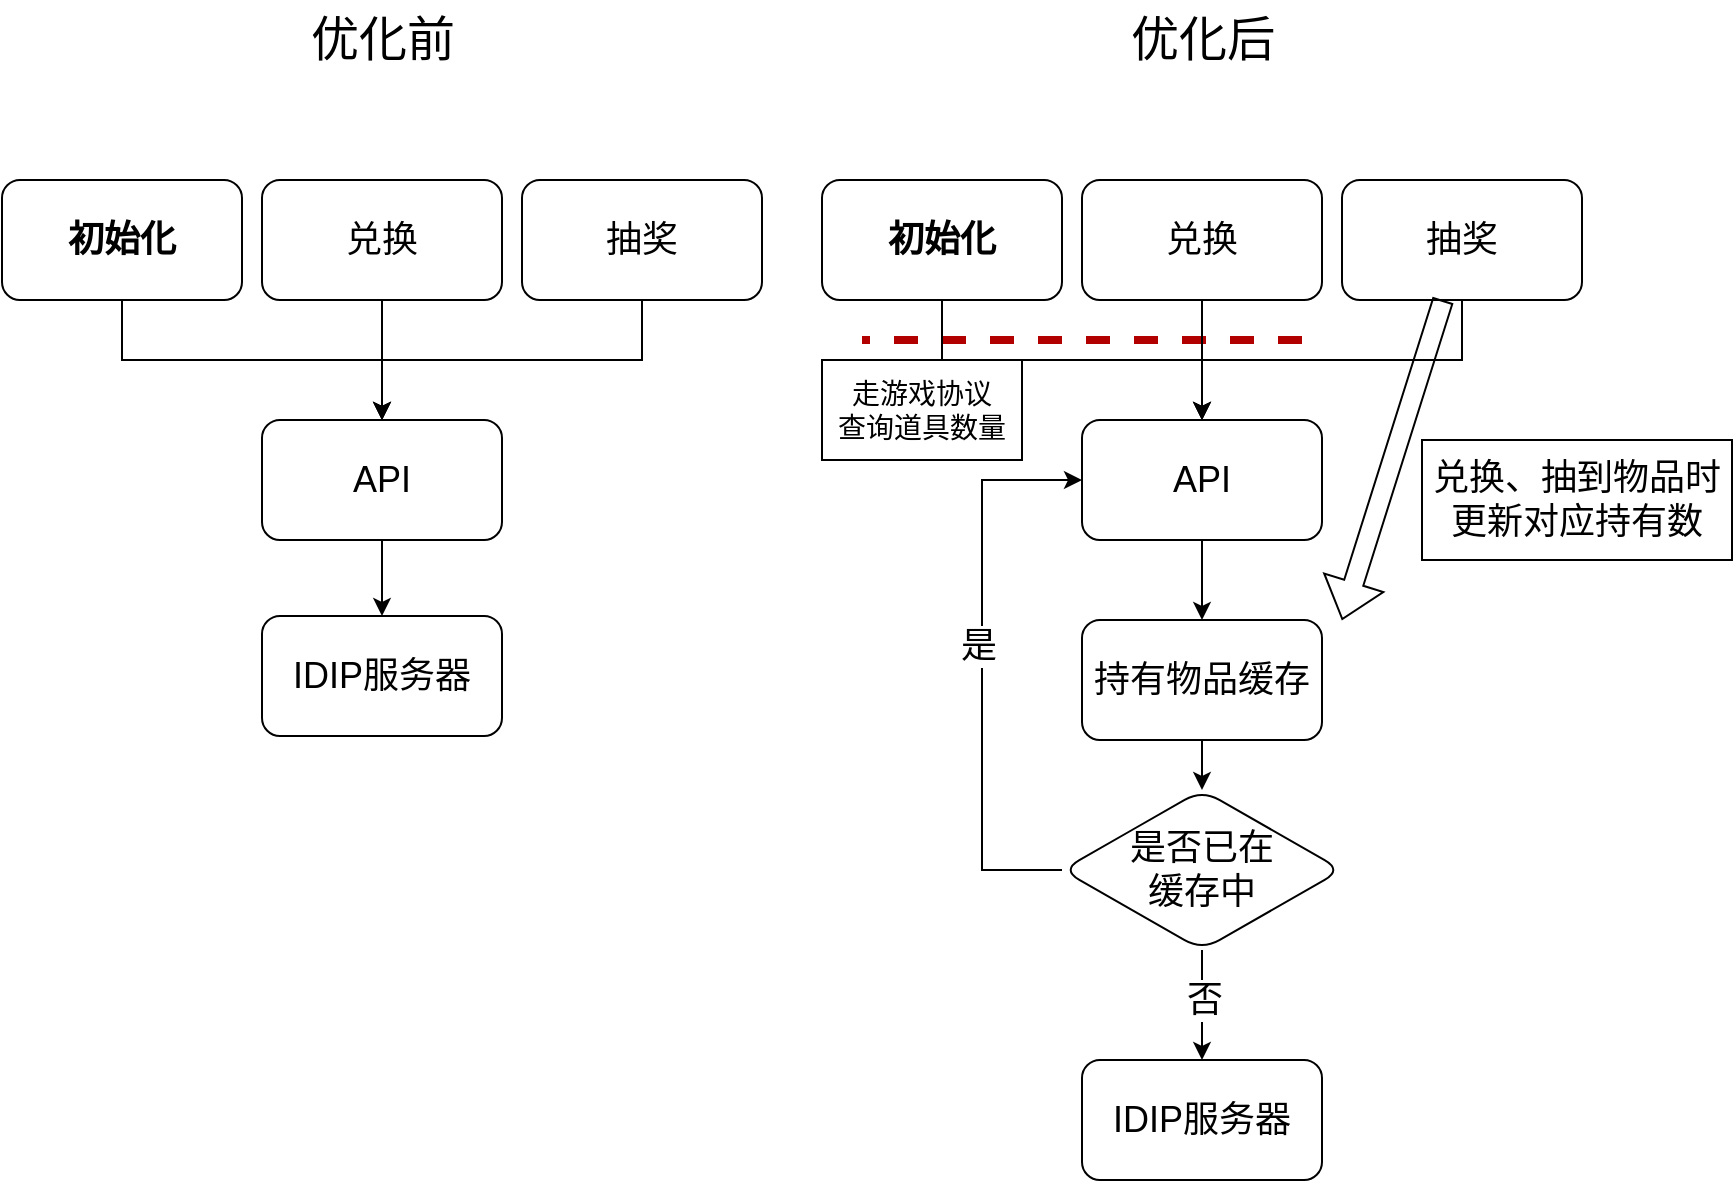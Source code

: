 <mxfile version="20.8.19" type="github">
  <diagram name="第 1 页" id="FJHFNjM4gexUHc76eIYy">
    <mxGraphModel dx="1026" dy="683" grid="1" gridSize="10" guides="1" tooltips="1" connect="1" arrows="1" fold="1" page="1" pageScale="1" pageWidth="827" pageHeight="1169" math="0" shadow="0">
      <root>
        <mxCell id="0" />
        <mxCell id="1" parent="0" />
        <mxCell id="8gUnElc-2uLMVB2-1vvl-22" style="edgeStyle=orthogonalEdgeStyle;rounded=0;orthogonalLoop=1;jettySize=auto;html=1;entryX=0.5;entryY=0;entryDx=0;entryDy=0;strokeWidth=1;fontSize=24;endSize=6;" edge="1" parent="1" source="3b2y6Ocs_cU4srnl9FrQ-3" target="3b2y6Ocs_cU4srnl9FrQ-7">
          <mxGeometry relative="1" as="geometry">
            <Array as="points">
              <mxPoint x="150" y="330" />
              <mxPoint x="280" y="330" />
            </Array>
          </mxGeometry>
        </mxCell>
        <mxCell id="3b2y6Ocs_cU4srnl9FrQ-3" value="初始化" style="rounded=1;whiteSpace=wrap;html=1;fontSize=18;fontStyle=1" parent="1" vertex="1">
          <mxGeometry x="90" y="240" width="120" height="60" as="geometry" />
        </mxCell>
        <mxCell id="3b2y6Ocs_cU4srnl9FrQ-10" value="" style="edgeStyle=orthogonalEdgeStyle;rounded=0;orthogonalLoop=1;jettySize=auto;html=1;fontSize=18;" parent="1" source="3b2y6Ocs_cU4srnl9FrQ-4" target="3b2y6Ocs_cU4srnl9FrQ-7" edge="1">
          <mxGeometry relative="1" as="geometry" />
        </mxCell>
        <mxCell id="3b2y6Ocs_cU4srnl9FrQ-4" value="兑换" style="rounded=1;whiteSpace=wrap;html=1;fontSize=18;" parent="1" vertex="1">
          <mxGeometry x="220" y="240" width="120" height="60" as="geometry" />
        </mxCell>
        <mxCell id="8gUnElc-2uLMVB2-1vvl-23" style="edgeStyle=orthogonalEdgeStyle;rounded=0;orthogonalLoop=1;jettySize=auto;html=1;entryX=0.5;entryY=0;entryDx=0;entryDy=0;strokeWidth=1;fontSize=24;endSize=6;" edge="1" parent="1" source="3b2y6Ocs_cU4srnl9FrQ-5" target="3b2y6Ocs_cU4srnl9FrQ-7">
          <mxGeometry relative="1" as="geometry">
            <Array as="points">
              <mxPoint x="410" y="330" />
              <mxPoint x="280" y="330" />
            </Array>
          </mxGeometry>
        </mxCell>
        <mxCell id="3b2y6Ocs_cU4srnl9FrQ-5" value="抽奖" style="rounded=1;whiteSpace=wrap;html=1;fontSize=18;" parent="1" vertex="1">
          <mxGeometry x="350" y="240" width="120" height="60" as="geometry" />
        </mxCell>
        <mxCell id="3b2y6Ocs_cU4srnl9FrQ-13" value="" style="edgeStyle=orthogonalEdgeStyle;rounded=0;orthogonalLoop=1;jettySize=auto;html=1;fontSize=18;" parent="1" source="3b2y6Ocs_cU4srnl9FrQ-7" target="3b2y6Ocs_cU4srnl9FrQ-12" edge="1">
          <mxGeometry relative="1" as="geometry" />
        </mxCell>
        <mxCell id="3b2y6Ocs_cU4srnl9FrQ-7" value="API" style="rounded=1;whiteSpace=wrap;html=1;fontSize=18;" parent="1" vertex="1">
          <mxGeometry x="220" y="360" width="120" height="60" as="geometry" />
        </mxCell>
        <mxCell id="3b2y6Ocs_cU4srnl9FrQ-12" value="IDIP服务器" style="rounded=1;whiteSpace=wrap;html=1;fontSize=18;" parent="1" vertex="1">
          <mxGeometry x="220" y="458" width="120" height="60" as="geometry" />
        </mxCell>
        <mxCell id="3b2y6Ocs_cU4srnl9FrQ-14" style="edgeStyle=orthogonalEdgeStyle;rounded=0;orthogonalLoop=1;jettySize=auto;html=1;entryX=0;entryY=0.5;entryDx=0;entryDy=0;fontSize=18;shadow=0;" parent="1" target="3b2y6Ocs_cU4srnl9FrQ-21" edge="1">
          <mxGeometry relative="1" as="geometry">
            <mxPoint x="830" y="290" as="sourcePoint" />
          </mxGeometry>
        </mxCell>
        <mxCell id="8gUnElc-2uLMVB2-1vvl-1" value="" style="endArrow=none;dashed=1;html=1;rounded=0;fontStyle=1;strokeWidth=4;fillColor=#e51400;strokeColor=#B20000;" edge="1" parent="1">
          <mxGeometry width="50" height="50" relative="1" as="geometry">
            <mxPoint x="740" y="320" as="sourcePoint" />
            <mxPoint x="520" y="320" as="targetPoint" />
          </mxGeometry>
        </mxCell>
        <mxCell id="8gUnElc-2uLMVB2-1vvl-2" value="&lt;font style=&quot;font-size: 14px;&quot;&gt;走游戏协议&lt;br&gt;查询道具数量&lt;/font&gt;" style="rounded=0;whiteSpace=wrap;html=1;" vertex="1" parent="1">
          <mxGeometry x="500" y="330" width="100" height="50" as="geometry" />
        </mxCell>
        <mxCell id="8gUnElc-2uLMVB2-1vvl-38" value="" style="edgeStyle=orthogonalEdgeStyle;rounded=0;orthogonalLoop=1;jettySize=auto;html=1;strokeWidth=1;fontSize=14;endSize=6;" edge="1" parent="1" source="8gUnElc-2uLMVB2-1vvl-3" target="8gUnElc-2uLMVB2-1vvl-7">
          <mxGeometry relative="1" as="geometry" />
        </mxCell>
        <mxCell id="8gUnElc-2uLMVB2-1vvl-3" value="持有物品缓存" style="rounded=1;whiteSpace=wrap;html=1;fontSize=18;" vertex="1" parent="1">
          <mxGeometry x="630" y="460" width="120" height="60" as="geometry" />
        </mxCell>
        <mxCell id="8gUnElc-2uLMVB2-1vvl-39" value="" style="edgeStyle=orthogonalEdgeStyle;rounded=0;orthogonalLoop=1;jettySize=auto;html=1;strokeWidth=1;fontSize=14;endSize=6;" edge="1" parent="1" source="8gUnElc-2uLMVB2-1vvl-7" target="8gUnElc-2uLMVB2-1vvl-34">
          <mxGeometry relative="1" as="geometry" />
        </mxCell>
        <mxCell id="8gUnElc-2uLMVB2-1vvl-43" value="否" style="edgeLabel;html=1;align=center;verticalAlign=middle;resizable=0;points=[];fontSize=18;" vertex="1" connectable="0" parent="8gUnElc-2uLMVB2-1vvl-39">
          <mxGeometry x="-0.145" y="1" relative="1" as="geometry">
            <mxPoint y="1" as="offset" />
          </mxGeometry>
        </mxCell>
        <mxCell id="8gUnElc-2uLMVB2-1vvl-44" style="edgeStyle=orthogonalEdgeStyle;rounded=0;orthogonalLoop=1;jettySize=auto;html=1;entryX=0;entryY=0.5;entryDx=0;entryDy=0;strokeWidth=1;fontSize=18;endSize=6;" edge="1" parent="1" source="8gUnElc-2uLMVB2-1vvl-7" target="8gUnElc-2uLMVB2-1vvl-33">
          <mxGeometry relative="1" as="geometry">
            <Array as="points">
              <mxPoint x="580" y="585" />
              <mxPoint x="580" y="390" />
            </Array>
          </mxGeometry>
        </mxCell>
        <mxCell id="8gUnElc-2uLMVB2-1vvl-45" value="是" style="edgeLabel;html=1;align=center;verticalAlign=middle;resizable=0;points=[];fontSize=18;" vertex="1" connectable="0" parent="8gUnElc-2uLMVB2-1vvl-44">
          <mxGeometry x="0.077" y="2" relative="1" as="geometry">
            <mxPoint y="1" as="offset" />
          </mxGeometry>
        </mxCell>
        <mxCell id="8gUnElc-2uLMVB2-1vvl-7" value="是否已在&lt;br&gt;缓存中" style="rhombus;whiteSpace=wrap;html=1;fontSize=18;rounded=1;" vertex="1" parent="1">
          <mxGeometry x="620" y="545" width="140" height="80" as="geometry" />
        </mxCell>
        <mxCell id="8gUnElc-2uLMVB2-1vvl-18" value="兑换、抽到物品时&lt;br style=&quot;border-color: var(--border-color);&quot;&gt;&lt;span style=&quot;&quot;&gt;更新对应持有数&lt;/span&gt;" style="rounded=0;whiteSpace=wrap;html=1;fontSize=18;" vertex="1" parent="1">
          <mxGeometry x="800" y="370" width="155" height="60" as="geometry" />
        </mxCell>
        <mxCell id="8gUnElc-2uLMVB2-1vvl-19" value="&lt;font style=&quot;font-size: 24px;&quot;&gt;优化前&lt;/font&gt;" style="text;html=1;align=center;verticalAlign=middle;resizable=0;points=[];autosize=1;strokeColor=none;fillColor=none;fontSize=18;" vertex="1" parent="1">
          <mxGeometry x="230" y="150" width="100" height="40" as="geometry" />
        </mxCell>
        <mxCell id="8gUnElc-2uLMVB2-1vvl-20" value="&lt;font style=&quot;font-size: 24px;&quot;&gt;优化后&lt;/font&gt;" style="text;html=1;align=center;verticalAlign=middle;resizable=0;points=[];autosize=1;strokeColor=none;fillColor=none;fontSize=18;" vertex="1" parent="1">
          <mxGeometry x="640" y="150" width="100" height="40" as="geometry" />
        </mxCell>
        <mxCell id="8gUnElc-2uLMVB2-1vvl-26" style="edgeStyle=orthogonalEdgeStyle;rounded=0;orthogonalLoop=1;jettySize=auto;html=1;entryX=0.5;entryY=0;entryDx=0;entryDy=0;strokeWidth=1;fontSize=24;endSize=6;" edge="1" parent="1" source="8gUnElc-2uLMVB2-1vvl-27" target="8gUnElc-2uLMVB2-1vvl-33">
          <mxGeometry relative="1" as="geometry">
            <Array as="points">
              <mxPoint x="560" y="330" />
              <mxPoint x="690" y="330" />
            </Array>
          </mxGeometry>
        </mxCell>
        <mxCell id="8gUnElc-2uLMVB2-1vvl-27" value="初始化" style="rounded=1;whiteSpace=wrap;html=1;fontSize=18;fontStyle=1" vertex="1" parent="1">
          <mxGeometry x="500" y="240" width="120" height="60" as="geometry" />
        </mxCell>
        <mxCell id="8gUnElc-2uLMVB2-1vvl-28" value="" style="edgeStyle=orthogonalEdgeStyle;rounded=0;orthogonalLoop=1;jettySize=auto;html=1;fontSize=18;" edge="1" parent="1" source="8gUnElc-2uLMVB2-1vvl-29" target="8gUnElc-2uLMVB2-1vvl-33">
          <mxGeometry relative="1" as="geometry" />
        </mxCell>
        <mxCell id="8gUnElc-2uLMVB2-1vvl-29" value="兑换" style="rounded=1;whiteSpace=wrap;html=1;fontSize=18;" vertex="1" parent="1">
          <mxGeometry x="630" y="240" width="120" height="60" as="geometry" />
        </mxCell>
        <mxCell id="8gUnElc-2uLMVB2-1vvl-30" style="edgeStyle=orthogonalEdgeStyle;rounded=0;orthogonalLoop=1;jettySize=auto;html=1;entryX=0.5;entryY=0;entryDx=0;entryDy=0;strokeWidth=1;fontSize=24;endSize=6;" edge="1" parent="1" source="8gUnElc-2uLMVB2-1vvl-31" target="8gUnElc-2uLMVB2-1vvl-33">
          <mxGeometry relative="1" as="geometry">
            <Array as="points">
              <mxPoint x="820" y="330" />
              <mxPoint x="690" y="330" />
            </Array>
          </mxGeometry>
        </mxCell>
        <mxCell id="8gUnElc-2uLMVB2-1vvl-31" value="抽奖" style="rounded=1;whiteSpace=wrap;html=1;fontSize=18;" vertex="1" parent="1">
          <mxGeometry x="760" y="240" width="120" height="60" as="geometry" />
        </mxCell>
        <mxCell id="8gUnElc-2uLMVB2-1vvl-36" value="" style="edgeStyle=orthogonalEdgeStyle;rounded=0;orthogonalLoop=1;jettySize=auto;html=1;strokeWidth=1;fontSize=14;endSize=6;" edge="1" parent="1" source="8gUnElc-2uLMVB2-1vvl-33" target="8gUnElc-2uLMVB2-1vvl-3">
          <mxGeometry relative="1" as="geometry" />
        </mxCell>
        <mxCell id="8gUnElc-2uLMVB2-1vvl-33" value="API" style="rounded=1;whiteSpace=wrap;html=1;fontSize=18;" vertex="1" parent="1">
          <mxGeometry x="630" y="360" width="120" height="60" as="geometry" />
        </mxCell>
        <mxCell id="8gUnElc-2uLMVB2-1vvl-34" value="IDIP服务器" style="rounded=1;whiteSpace=wrap;html=1;fontSize=18;" vertex="1" parent="1">
          <mxGeometry x="630" y="680" width="120" height="60" as="geometry" />
        </mxCell>
        <mxCell id="8gUnElc-2uLMVB2-1vvl-47" value="" style="shape=flexArrow;endArrow=classic;html=1;rounded=0;strokeWidth=1;fontSize=18;endSize=6;" edge="1" parent="1" source="8gUnElc-2uLMVB2-1vvl-31">
          <mxGeometry width="50" height="50" relative="1" as="geometry">
            <mxPoint x="800" y="360" as="sourcePoint" />
            <mxPoint x="760" y="460" as="targetPoint" />
          </mxGeometry>
        </mxCell>
      </root>
    </mxGraphModel>
  </diagram>
</mxfile>

